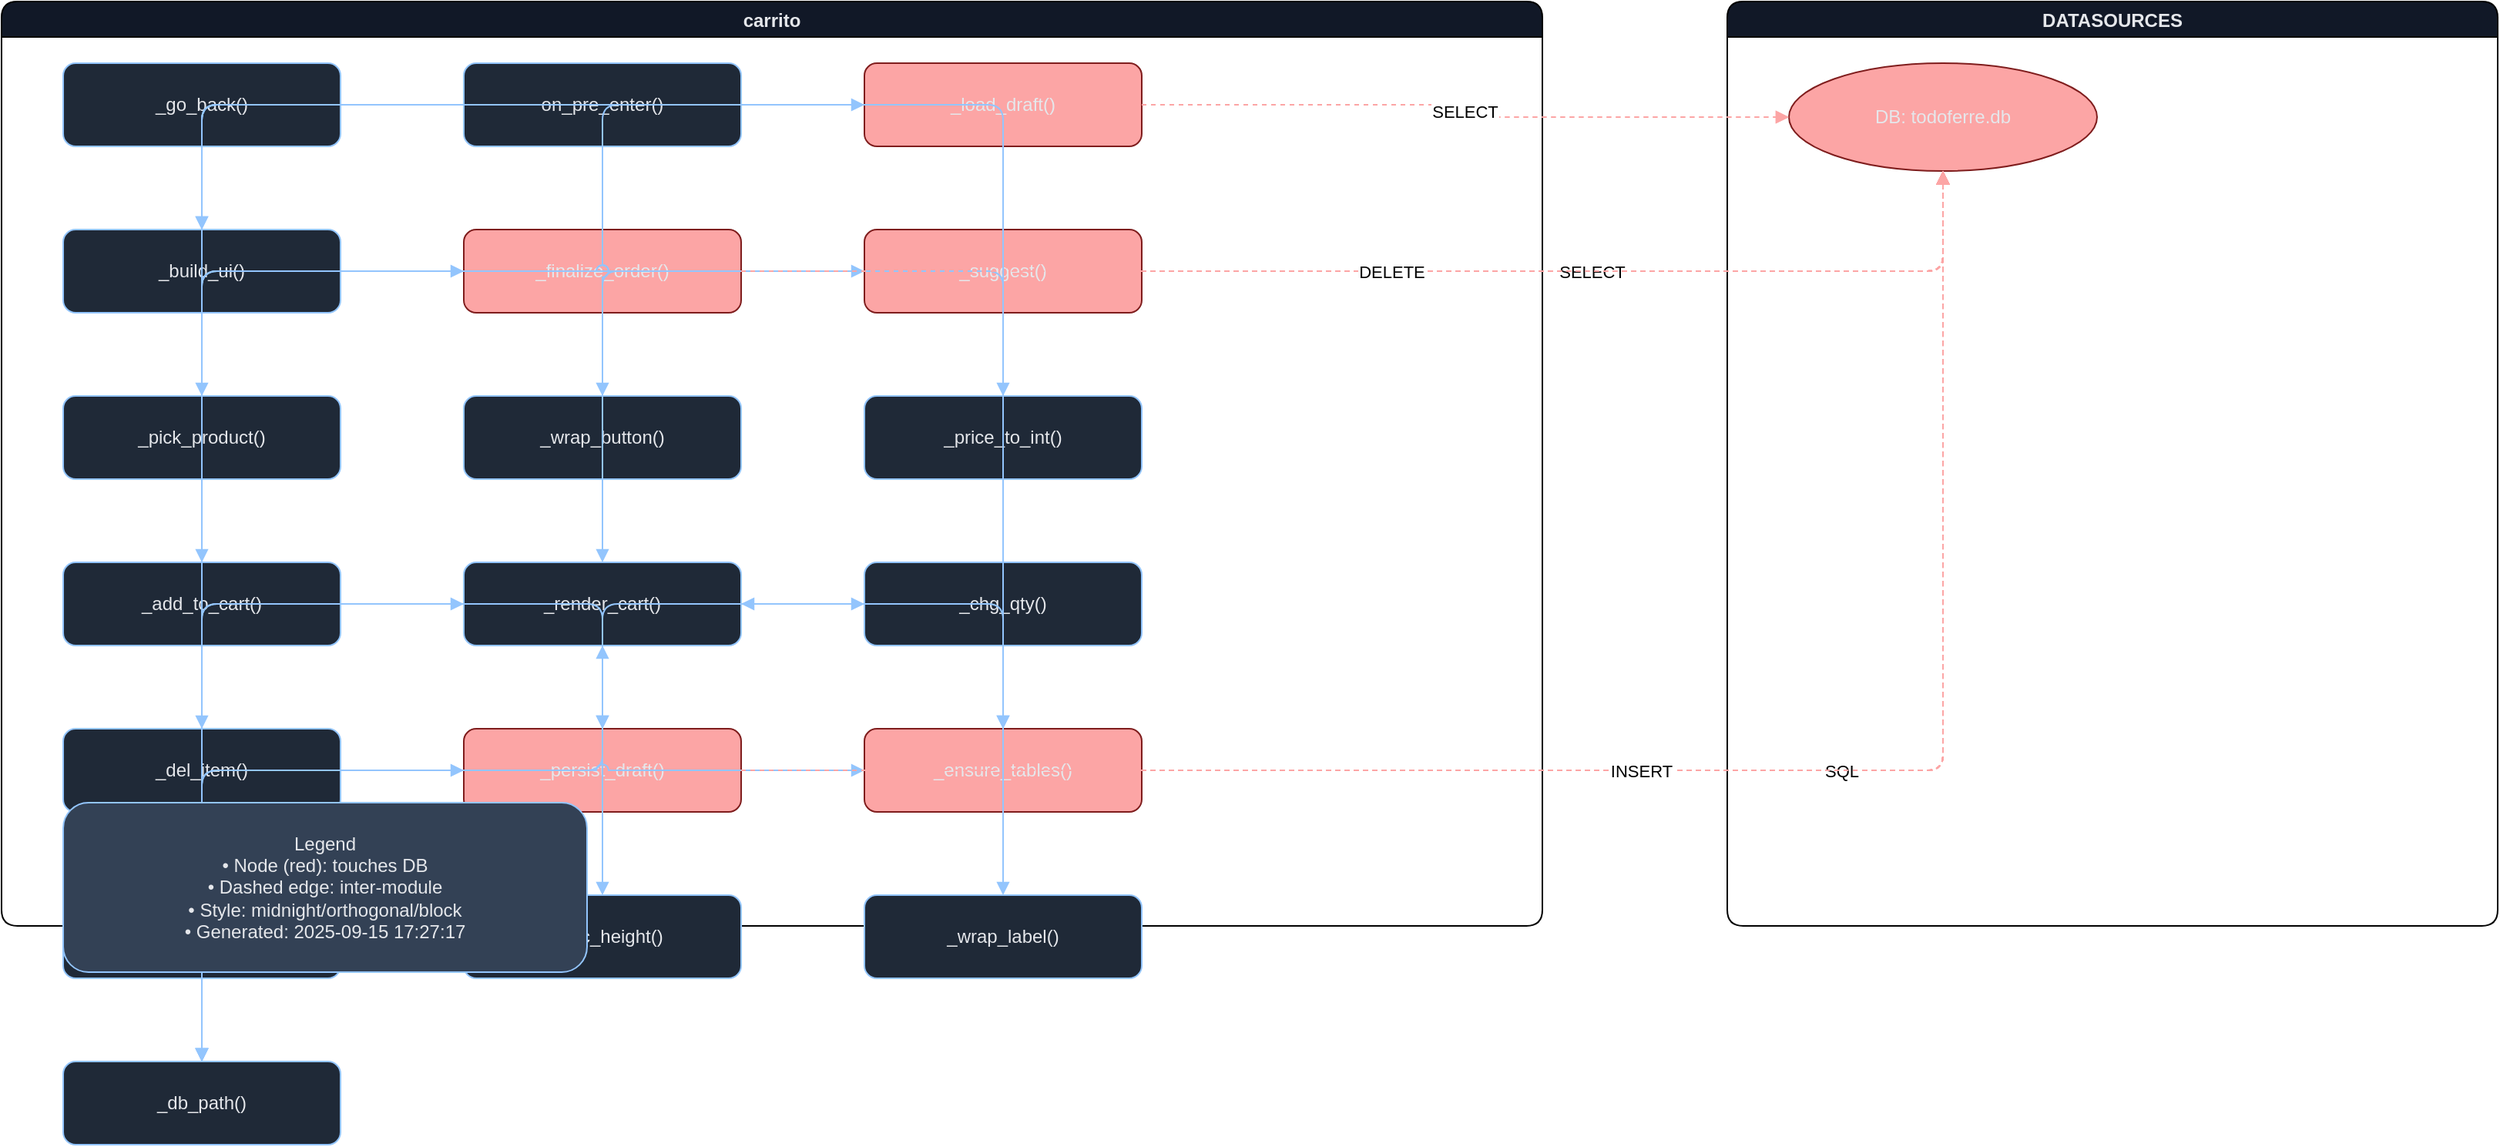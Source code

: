 <mxfile>
<diagram id="Flow" name="Flow"><mxGraphModel><root>
<mxCell id="0"/><mxCell id="1" parent="0"/>
<mxCell id="101" value="carrito" style="swimlane;rounded=1;fillColor=#111827;fontColor=#E5E7EB;" vertex="1" parent="1"><mxGeometry x="40" y="40" width="1000" height="600" as="geometry"/></mxCell>
<mxCell id="102" value="_go_back()" style="rounded=1;whiteSpace=wrap;html=1;fillColor=#1F2937;strokeColor=#93C5FD;fontColor=#E5E7EB;" vertex="1" parent="101"><mxGeometry x="40" y="40" width="180" height="54" as="geometry"/></mxCell>
<mxCell id="103" value="on_pre_enter()" style="rounded=1;whiteSpace=wrap;html=1;fillColor=#1F2937;strokeColor=#93C5FD;fontColor=#E5E7EB;" vertex="1" parent="101"><mxGeometry x="300" y="40" width="180" height="54" as="geometry"/></mxCell>
<mxCell id="104" value="_load_draft()" style="rounded=1;whiteSpace=wrap;html=1;fillColor=#FCA5A5;strokeColor=#7F1D1D;fontColor=#E5E7EB;" vertex="1" parent="101"><mxGeometry x="560" y="40" width="180" height="54" as="geometry"/></mxCell>
<mxCell id="105" value="_build_ui()" style="rounded=1;whiteSpace=wrap;html=1;fillColor=#1F2937;strokeColor=#93C5FD;fontColor=#E5E7EB;" vertex="1" parent="101"><mxGeometry x="40" y="148" width="180" height="54" as="geometry"/></mxCell>
<mxCell id="106" value="_finalize_order()" style="rounded=1;whiteSpace=wrap;html=1;fillColor=#FCA5A5;strokeColor=#7F1D1D;fontColor=#E5E7EB;" vertex="1" parent="101"><mxGeometry x="300" y="148" width="180" height="54" as="geometry"/></mxCell>
<mxCell id="107" value="_suggest()" style="rounded=1;whiteSpace=wrap;html=1;fillColor=#FCA5A5;strokeColor=#7F1D1D;fontColor=#E5E7EB;" vertex="1" parent="101"><mxGeometry x="560" y="148" width="180" height="54" as="geometry"/></mxCell>
<mxCell id="108" value="_pick_product()" style="rounded=1;whiteSpace=wrap;html=1;fillColor=#1F2937;strokeColor=#93C5FD;fontColor=#E5E7EB;" vertex="1" parent="101"><mxGeometry x="40" y="256" width="180" height="54" as="geometry"/></mxCell>
<mxCell id="109" value="_wrap_button()" style="rounded=1;whiteSpace=wrap;html=1;fillColor=#1F2937;strokeColor=#93C5FD;fontColor=#E5E7EB;" vertex="1" parent="101"><mxGeometry x="300" y="256" width="180" height="54" as="geometry"/></mxCell>
<mxCell id="110" value="_price_to_int()" style="rounded=1;whiteSpace=wrap;html=1;fillColor=#1F2937;strokeColor=#93C5FD;fontColor=#E5E7EB;" vertex="1" parent="101"><mxGeometry x="560" y="256" width="180" height="54" as="geometry"/></mxCell>
<mxCell id="111" value="_add_to_cart()" style="rounded=1;whiteSpace=wrap;html=1;fillColor=#1F2937;strokeColor=#93C5FD;fontColor=#E5E7EB;" vertex="1" parent="101"><mxGeometry x="40" y="364" width="180" height="54" as="geometry"/></mxCell>
<mxCell id="112" value="_render_cart()" style="rounded=1;whiteSpace=wrap;html=1;fillColor=#1F2937;strokeColor=#93C5FD;fontColor=#E5E7EB;" vertex="1" parent="101"><mxGeometry x="300" y="364" width="180" height="54" as="geometry"/></mxCell>
<mxCell id="113" value="_chg_qty()" style="rounded=1;whiteSpace=wrap;html=1;fillColor=#1F2937;strokeColor=#93C5FD;fontColor=#E5E7EB;" vertex="1" parent="101"><mxGeometry x="560" y="364" width="180" height="54" as="geometry"/></mxCell>
<mxCell id="114" value="_del_item()" style="rounded=1;whiteSpace=wrap;html=1;fillColor=#1F2937;strokeColor=#93C5FD;fontColor=#E5E7EB;" vertex="1" parent="101"><mxGeometry x="40" y="472" width="180" height="54" as="geometry"/></mxCell>
<mxCell id="115" value="_persist_draft()" style="rounded=1;whiteSpace=wrap;html=1;fillColor=#FCA5A5;strokeColor=#7F1D1D;fontColor=#E5E7EB;" vertex="1" parent="101"><mxGeometry x="300" y="472" width="180" height="54" as="geometry"/></mxCell>
<mxCell id="116" value="_ensure_tables()" style="rounded=1;whiteSpace=wrap;html=1;fillColor=#FCA5A5;strokeColor=#7F1D1D;fontColor=#E5E7EB;" vertex="1" parent="101"><mxGeometry x="560" y="472" width="180" height="54" as="geometry"/></mxCell>
<mxCell id="117" value="_refresh_totals()" style="rounded=1;whiteSpace=wrap;html=1;fillColor=#1F2937;strokeColor=#93C5FD;fontColor=#E5E7EB;" vertex="1" parent="101"><mxGeometry x="40" y="580" width="180" height="54" as="geometry"/></mxCell>
<mxCell id="118" value="_sync_height()" style="rounded=1;whiteSpace=wrap;html=1;fillColor=#1F2937;strokeColor=#93C5FD;fontColor=#E5E7EB;" vertex="1" parent="101"><mxGeometry x="300" y="580" width="180" height="54" as="geometry"/></mxCell>
<mxCell id="119" value="_wrap_label()" style="rounded=1;whiteSpace=wrap;html=1;fillColor=#1F2937;strokeColor=#93C5FD;fontColor=#E5E7EB;" vertex="1" parent="101"><mxGeometry x="560" y="580" width="180" height="54" as="geometry"/></mxCell>
<mxCell id="120" value="_db_path()" style="rounded=1;whiteSpace=wrap;html=1;fillColor=#1F2937;strokeColor=#93C5FD;fontColor=#E5E7EB;" vertex="1" parent="101"><mxGeometry x="40" y="688" width="180" height="54" as="geometry"/></mxCell>
<mxCell id="121" value="DATASOURCES" style="swimlane;rounded=1;fillColor=#111827;fontColor=#E5E7EB;" vertex="1" parent="1"><mxGeometry x="1160" y="40" width="500" height="600" as="geometry"/></mxCell>
<mxCell id="122" value="DB: todoferre.db" style="ellipse;whiteSpace=wrap;fillColor=#FCA5A5;strokeColor=#7F1D1D;fontColor=#E5E7EB;" vertex="1" parent="121"><mxGeometry x="40" y="40" width="200" height="70" as="geometry"/></mxCell>
<mxCell id="123" style="endArrow=block;rounded=1;jettySize=auto;edgeStyle=orthogonalEdgeStyle;orthogonalLoop=1;jumpStyle=arc;jumpSize=8;strokeColor=#93C5FD;" edge="1" parent="1" source="111" target="115"><mxGeometry relative="1" as="geometry"/></mxCell>
<mxCell id="124" style="endArrow=block;rounded=1;jettySize=auto;edgeStyle=orthogonalEdgeStyle;orthogonalLoop=1;jumpStyle=arc;jumpSize=8;strokeColor=#93C5FD;" edge="1" parent="1" source="111" target="112"><mxGeometry relative="1" as="geometry"/></mxCell>
<mxCell id="125" style="endArrow=block;rounded=1;jettySize=auto;edgeStyle=orthogonalEdgeStyle;orthogonalLoop=1;jumpStyle=arc;jumpSize=8;strokeColor=#93C5FD;" edge="1" parent="1" source="105" target="106"><mxGeometry relative="1" as="geometry"/></mxCell>
<mxCell id="126" style="endArrow=block;rounded=1;jettySize=auto;edgeStyle=orthogonalEdgeStyle;orthogonalLoop=1;jumpStyle=arc;jumpSize=8;strokeColor=#93C5FD;" edge="1" parent="1" source="105" target="107"><mxGeometry relative="1" as="geometry"/></mxCell>
<mxCell id="127" style="endArrow=block;rounded=1;jettySize=auto;edgeStyle=orthogonalEdgeStyle;orthogonalLoop=1;jumpStyle=arc;jumpSize=8;strokeColor=#93C5FD;" edge="1" parent="1" source="113" target="115"><mxGeometry relative="1" as="geometry"/></mxCell>
<mxCell id="128" style="endArrow=block;rounded=1;jettySize=auto;edgeStyle=orthogonalEdgeStyle;orthogonalLoop=1;jumpStyle=arc;jumpSize=8;strokeColor=#93C5FD;" edge="1" parent="1" source="113" target="112"><mxGeometry relative="1" as="geometry"/></mxCell>
<mxCell id="129" style="endArrow=block;rounded=1;jettySize=auto;edgeStyle=orthogonalEdgeStyle;orthogonalLoop=1;jumpStyle=arc;jumpSize=8;strokeColor=#93C5FD;" edge="1" parent="1" source="114" target="115"><mxGeometry relative="1" as="geometry"/></mxCell>
<mxCell id="130" style="endArrow=block;rounded=1;jettySize=auto;edgeStyle=orthogonalEdgeStyle;orthogonalLoop=1;jumpStyle=arc;jumpSize=8;strokeColor=#93C5FD;" edge="1" parent="1" source="114" target="112"><mxGeometry relative="1" as="geometry"/></mxCell>
<mxCell id="131" style="endArrow=block;rounded=1;jettySize=auto;edgeStyle=orthogonalEdgeStyle;orthogonalLoop=1;jumpStyle=arc;jumpSize=8;strokeColor=#93C5FD;" edge="1" parent="1" source="106" target="120"><mxGeometry relative="1" as="geometry"/></mxCell>
<mxCell id="132" style="endArrow=block;rounded=1;jettySize=auto;edgeStyle=orthogonalEdgeStyle;orthogonalLoop=1;jumpStyle=arc;jumpSize=8;strokeColor=#93C5FD;" edge="1" parent="1" source="106" target="116"><mxGeometry relative="1" as="geometry"/></mxCell>
<mxCell id="133" style="endArrow=block;rounded=1;jettySize=auto;edgeStyle=orthogonalEdgeStyle;orthogonalLoop=1;jumpStyle=arc;jumpSize=8;strokeColor=#93C5FD;" edge="1" parent="1" source="104" target="105"><mxGeometry relative="1" as="geometry"/></mxCell>
<mxCell id="134" style="endArrow=block;rounded=1;jettySize=auto;edgeStyle=orthogonalEdgeStyle;orthogonalLoop=1;jumpStyle=arc;jumpSize=8;strokeColor=#93C5FD;" edge="1" parent="1" source="104" target="112"><mxGeometry relative="1" as="geometry"/></mxCell>
<mxCell id="135" style="endArrow=block;rounded=1;jettySize=auto;edgeStyle=orthogonalEdgeStyle;orthogonalLoop=1;jumpStyle=arc;jumpSize=8;strokeColor=#93C5FD;" edge="1" parent="1" source="104" target="120"><mxGeometry relative="1" as="geometry"/></mxCell>
<mxCell id="136" style="endArrow=block;rounded=1;jettySize=auto;edgeStyle=orthogonalEdgeStyle;orthogonalLoop=1;jumpStyle=arc;jumpSize=8;strokeColor=#93C5FD;" edge="1" parent="1" source="115" target="120"><mxGeometry relative="1" as="geometry"/></mxCell>
<mxCell id="137" style="endArrow=block;rounded=1;jettySize=auto;edgeStyle=orthogonalEdgeStyle;orthogonalLoop=1;jumpStyle=arc;jumpSize=8;strokeColor=#93C5FD;" edge="1" parent="1" source="115" target="116"><mxGeometry relative="1" as="geometry"/></mxCell>
<mxCell id="138" style="endArrow=block;rounded=1;jettySize=auto;edgeStyle=orthogonalEdgeStyle;orthogonalLoop=1;jumpStyle=arc;jumpSize=8;strokeColor=#93C5FD;" edge="1" parent="1" source="108" target="111"><mxGeometry relative="1" as="geometry"/></mxCell>
<mxCell id="139" style="endArrow=block;rounded=1;jettySize=auto;edgeStyle=orthogonalEdgeStyle;orthogonalLoop=1;jumpStyle=arc;jumpSize=8;strokeColor=#93C5FD;" edge="1" parent="1" source="112" target="113"><mxGeometry relative="1" as="geometry"/></mxCell>
<mxCell id="140" style="endArrow=block;rounded=1;jettySize=auto;edgeStyle=orthogonalEdgeStyle;orthogonalLoop=1;jumpStyle=arc;jumpSize=8;strokeColor=#93C5FD;" edge="1" parent="1" source="112" target="114"><mxGeometry relative="1" as="geometry"/></mxCell>
<mxCell id="141" style="endArrow=block;rounded=1;jettySize=auto;edgeStyle=orthogonalEdgeStyle;orthogonalLoop=1;jumpStyle=arc;jumpSize=8;strokeColor=#93C5FD;" edge="1" parent="1" source="112" target="117"><mxGeometry relative="1" as="geometry"/></mxCell>
<mxCell id="142" style="endArrow=block;rounded=1;jettySize=auto;edgeStyle=orthogonalEdgeStyle;orthogonalLoop=1;jumpStyle=arc;jumpSize=8;strokeColor=#93C5FD;" edge="1" parent="1" source="112" target="118"><mxGeometry relative="1" as="geometry"/></mxCell>
<mxCell id="143" style="endArrow=block;rounded=1;jettySize=auto;edgeStyle=orthogonalEdgeStyle;orthogonalLoop=1;jumpStyle=arc;jumpSize=8;strokeColor=#93C5FD;" edge="1" parent="1" source="112" target="119"><mxGeometry relative="1" as="geometry"/></mxCell>
<mxCell id="144" style="endArrow=block;rounded=1;jettySize=auto;edgeStyle=orthogonalEdgeStyle;orthogonalLoop=1;jumpStyle=arc;jumpSize=8;strokeColor=#93C5FD;" edge="1" parent="1" source="107" target="108"><mxGeometry relative="1" as="geometry"/></mxCell>
<mxCell id="145" style="endArrow=block;rounded=1;jettySize=auto;edgeStyle=orthogonalEdgeStyle;orthogonalLoop=1;jumpStyle=arc;jumpSize=8;strokeColor=#93C5FD;" edge="1" parent="1" source="107" target="109"><mxGeometry relative="1" as="geometry"/></mxCell>
<mxCell id="146" style="endArrow=block;rounded=1;jettySize=auto;edgeStyle=orthogonalEdgeStyle;orthogonalLoop=1;jumpStyle=arc;jumpSize=8;strokeColor=#93C5FD;" edge="1" parent="1" source="107" target="120"><mxGeometry relative="1" as="geometry"/></mxCell>
<mxCell id="147" style="endArrow=block;rounded=1;jettySize=auto;edgeStyle=orthogonalEdgeStyle;orthogonalLoop=1;jumpStyle=arc;jumpSize=8;strokeColor=#93C5FD;" edge="1" parent="1" source="107" target="110"><mxGeometry relative="1" as="geometry"/></mxCell>
<mxCell id="148" style="endArrow=block;rounded=1;jettySize=auto;edgeStyle=orthogonalEdgeStyle;orthogonalLoop=1;jumpStyle=arc;jumpSize=8;strokeColor=#93C5FD;" edge="1" parent="1" source="103" target="105"><mxGeometry relative="1" as="geometry"/></mxCell>
<mxCell id="149" style="endArrow=block;rounded=1;jettySize=auto;edgeStyle=orthogonalEdgeStyle;orthogonalLoop=1;jumpStyle=arc;jumpSize=8;strokeColor=#93C5FD;" edge="1" parent="1" source="103" target="104"><mxGeometry relative="1" as="geometry"/></mxCell>
<mxCell id="150" style="endArrow=block;rounded=1;jettySize=auto;edgeStyle=orthogonalEdgeStyle;orthogonalLoop=1;jumpStyle=arc;jumpSize=8;strokeColor=#93C5FD;" edge="1" parent="1" source="103" target="117"><mxGeometry relative="1" as="geometry"/></mxCell>
<mxCell id="151" style="endArrow=block;rounded=1;jettySize=auto;edgeStyle=orthogonalEdgeStyle;orthogonalLoop=1;jumpStyle=arc;jumpSize=8;strokeColor=#93C5FD;" edge="1" parent="1" source="103" target="116"><mxGeometry relative="1" as="geometry"/></mxCell>
<mxCell id="152" style="endArrow=block;rounded=1;jettySize=auto;edgeStyle=orthogonalEdgeStyle;orthogonalLoop=1;jumpStyle=arc;jumpSize=8;strokeColor=#93C5FD;" edge="1" parent="1" source="116" target="120"><mxGeometry relative="1" as="geometry"/></mxCell>
<mxCell id="153" value="SQL" style="endArrow=block;rounded=1;jettySize=auto;edgeStyle=orthogonalEdgeStyle;orthogonalLoop=1;jumpStyle=arc;jumpSize=8;dashed=1;strokeColor=#FCA5A5;dashed=1;" edge="1" parent="1" source="116" target="122"><mxGeometry relative="1" as="geometry"/></mxCell>
<mxCell id="154" value="SQL" style="endArrow=block;rounded=1;jettySize=auto;edgeStyle=orthogonalEdgeStyle;orthogonalLoop=1;jumpStyle=arc;jumpSize=8;dashed=1;strokeColor=#FCA5A5;dashed=1;" edge="1" parent="1" source="116" target="122"><mxGeometry relative="1" as="geometry"/></mxCell>
<mxCell id="155" value="SQL" style="endArrow=block;rounded=1;jettySize=auto;edgeStyle=orthogonalEdgeStyle;orthogonalLoop=1;jumpStyle=arc;jumpSize=8;dashed=1;strokeColor=#FCA5A5;dashed=1;" edge="1" parent="1" source="116" target="122"><mxGeometry relative="1" as="geometry"/></mxCell>
<mxCell id="156" value="SQL" style="endArrow=block;rounded=1;jettySize=auto;edgeStyle=orthogonalEdgeStyle;orthogonalLoop=1;jumpStyle=arc;jumpSize=8;dashed=1;strokeColor=#FCA5A5;dashed=1;" edge="1" parent="1" source="116" target="122"><mxGeometry relative="1" as="geometry"/></mxCell>
<mxCell id="157" value="SQL" style="endArrow=block;rounded=1;jettySize=auto;edgeStyle=orthogonalEdgeStyle;orthogonalLoop=1;jumpStyle=arc;jumpSize=8;dashed=1;strokeColor=#FCA5A5;dashed=1;" edge="1" parent="1" source="116" target="122"><mxGeometry relative="1" as="geometry"/></mxCell>
<mxCell id="158" value="SQL" style="endArrow=block;rounded=1;jettySize=auto;edgeStyle=orthogonalEdgeStyle;orthogonalLoop=1;jumpStyle=arc;jumpSize=8;dashed=1;strokeColor=#FCA5A5;dashed=1;" edge="1" parent="1" source="116" target="122"><mxGeometry relative="1" as="geometry"/></mxCell>
<mxCell id="159" value="SQL" style="endArrow=block;rounded=1;jettySize=auto;edgeStyle=orthogonalEdgeStyle;orthogonalLoop=1;jumpStyle=arc;jumpSize=8;dashed=1;strokeColor=#FCA5A5;dashed=1;" edge="1" parent="1" source="116" target="122"><mxGeometry relative="1" as="geometry"/></mxCell>
<mxCell id="160" value="SQL" style="endArrow=block;rounded=1;jettySize=auto;edgeStyle=orthogonalEdgeStyle;orthogonalLoop=1;jumpStyle=arc;jumpSize=8;dashed=1;strokeColor=#FCA5A5;dashed=1;" edge="1" parent="1" source="116" target="122"><mxGeometry relative="1" as="geometry"/></mxCell>
<mxCell id="161" value="SELECT" style="endArrow=block;rounded=1;jettySize=auto;edgeStyle=orthogonalEdgeStyle;orthogonalLoop=1;jumpStyle=arc;jumpSize=8;dashed=1;strokeColor=#FCA5A5;dashed=1;" edge="1" parent="1" source="107" target="122"><mxGeometry relative="1" as="geometry"/></mxCell>
<mxCell id="162" value="SELECT" style="endArrow=block;rounded=1;jettySize=auto;edgeStyle=orthogonalEdgeStyle;orthogonalLoop=1;jumpStyle=arc;jumpSize=8;dashed=1;strokeColor=#FCA5A5;dashed=1;" edge="1" parent="1" source="107" target="122"><mxGeometry relative="1" as="geometry"/></mxCell>
<mxCell id="163" value="INSERT" style="endArrow=block;rounded=1;jettySize=auto;edgeStyle=orthogonalEdgeStyle;orthogonalLoop=1;jumpStyle=arc;jumpSize=8;dashed=1;strokeColor=#FCA5A5;dashed=1;" edge="1" parent="1" source="115" target="122"><mxGeometry relative="1" as="geometry"/></mxCell>
<mxCell id="164" value="INSERT" style="endArrow=block;rounded=1;jettySize=auto;edgeStyle=orthogonalEdgeStyle;orthogonalLoop=1;jumpStyle=arc;jumpSize=8;dashed=1;strokeColor=#FCA5A5;dashed=1;" edge="1" parent="1" source="115" target="122"><mxGeometry relative="1" as="geometry"/></mxCell>
<mxCell id="165" value="SELECT" style="endArrow=block;rounded=1;jettySize=auto;edgeStyle=orthogonalEdgeStyle;orthogonalLoop=1;jumpStyle=arc;jumpSize=8;dashed=1;strokeColor=#FCA5A5;dashed=1;" edge="1" parent="1" source="104" target="122"><mxGeometry relative="1" as="geometry"/></mxCell>
<mxCell id="166" value="SELECT" style="endArrow=block;rounded=1;jettySize=auto;edgeStyle=orthogonalEdgeStyle;orthogonalLoop=1;jumpStyle=arc;jumpSize=8;dashed=1;strokeColor=#FCA5A5;dashed=1;" edge="1" parent="1" source="104" target="122"><mxGeometry relative="1" as="geometry"/></mxCell>
<mxCell id="167" value="SELECT" style="endArrow=block;rounded=1;jettySize=auto;edgeStyle=orthogonalEdgeStyle;orthogonalLoop=1;jumpStyle=arc;jumpSize=8;dashed=1;strokeColor=#FCA5A5;dashed=1;" edge="1" parent="1" source="106" target="122"><mxGeometry relative="1" as="geometry"/></mxCell>
<mxCell id="168" value="SELECT" style="endArrow=block;rounded=1;jettySize=auto;edgeStyle=orthogonalEdgeStyle;orthogonalLoop=1;jumpStyle=arc;jumpSize=8;dashed=1;strokeColor=#FCA5A5;dashed=1;" edge="1" parent="1" source="106" target="122"><mxGeometry relative="1" as="geometry"/></mxCell>
<mxCell id="169" value="SQL" style="endArrow=block;rounded=1;jettySize=auto;edgeStyle=orthogonalEdgeStyle;orthogonalLoop=1;jumpStyle=arc;jumpSize=8;dashed=1;strokeColor=#FCA5A5;dashed=1;" edge="1" parent="1" source="106" target="122"><mxGeometry relative="1" as="geometry"/></mxCell>
<mxCell id="170" value="SQL" style="endArrow=block;rounded=1;jettySize=auto;edgeStyle=orthogonalEdgeStyle;orthogonalLoop=1;jumpStyle=arc;jumpSize=8;dashed=1;strokeColor=#FCA5A5;dashed=1;" edge="1" parent="1" source="106" target="122"><mxGeometry relative="1" as="geometry"/></mxCell>
<mxCell id="171" value="INSERT" style="endArrow=block;rounded=1;jettySize=auto;edgeStyle=orthogonalEdgeStyle;orthogonalLoop=1;jumpStyle=arc;jumpSize=8;dashed=1;strokeColor=#FCA5A5;dashed=1;" edge="1" parent="1" source="106" target="122"><mxGeometry relative="1" as="geometry"/></mxCell>
<mxCell id="172" value="INSERT" style="endArrow=block;rounded=1;jettySize=auto;edgeStyle=orthogonalEdgeStyle;orthogonalLoop=1;jumpStyle=arc;jumpSize=8;dashed=1;strokeColor=#FCA5A5;dashed=1;" edge="1" parent="1" source="106" target="122"><mxGeometry relative="1" as="geometry"/></mxCell>
<mxCell id="173" value="SELECT" style="endArrow=block;rounded=1;jettySize=auto;edgeStyle=orthogonalEdgeStyle;orthogonalLoop=1;jumpStyle=arc;jumpSize=8;dashed=1;strokeColor=#FCA5A5;dashed=1;" edge="1" parent="1" source="106" target="122"><mxGeometry relative="1" as="geometry"/></mxCell>
<mxCell id="174" value="SELECT" style="endArrow=block;rounded=1;jettySize=auto;edgeStyle=orthogonalEdgeStyle;orthogonalLoop=1;jumpStyle=arc;jumpSize=8;dashed=1;strokeColor=#FCA5A5;dashed=1;" edge="1" parent="1" source="106" target="122"><mxGeometry relative="1" as="geometry"/></mxCell>
<mxCell id="175" value="INSERT" style="endArrow=block;rounded=1;jettySize=auto;edgeStyle=orthogonalEdgeStyle;orthogonalLoop=1;jumpStyle=arc;jumpSize=8;dashed=1;strokeColor=#FCA5A5;dashed=1;" edge="1" parent="1" source="106" target="122"><mxGeometry relative="1" as="geometry"/></mxCell>
<mxCell id="176" value="INSERT" style="endArrow=block;rounded=1;jettySize=auto;edgeStyle=orthogonalEdgeStyle;orthogonalLoop=1;jumpStyle=arc;jumpSize=8;dashed=1;strokeColor=#FCA5A5;dashed=1;" edge="1" parent="1" source="106" target="122"><mxGeometry relative="1" as="geometry"/></mxCell>
<mxCell id="177" value="DELETE" style="endArrow=block;rounded=1;jettySize=auto;edgeStyle=orthogonalEdgeStyle;orthogonalLoop=1;jumpStyle=arc;jumpSize=8;dashed=1;strokeColor=#FCA5A5;dashed=1;" edge="1" parent="1" source="106" target="122"><mxGeometry relative="1" as="geometry"/></mxCell>
<mxCell id="178" value="DELETE" style="endArrow=block;rounded=1;jettySize=auto;edgeStyle=orthogonalEdgeStyle;orthogonalLoop=1;jumpStyle=arc;jumpSize=8;dashed=1;strokeColor=#FCA5A5;dashed=1;" edge="1" parent="1" source="106" target="122"><mxGeometry relative="1" as="geometry"/></mxCell>
<mxCell id="179" value="Legend&#xa;• Node (red): touches DB&#xa;• Dashed edge: inter-module&#xa;• Style: midnight/orthogonal/block&#xa;• Generated: 2025-09-15 17:27:17" style="rounded=1;whiteSpace=wrap;html=1;fillColor=#334155;strokeColor=#93C5FD;fontColor=#E5E7EB;" vertex="1" parent="1"><mxGeometry x="80" y="560" width="340" height="110" as="geometry"/></mxCell>
</root></mxGraphModel></diagram></mxfile>